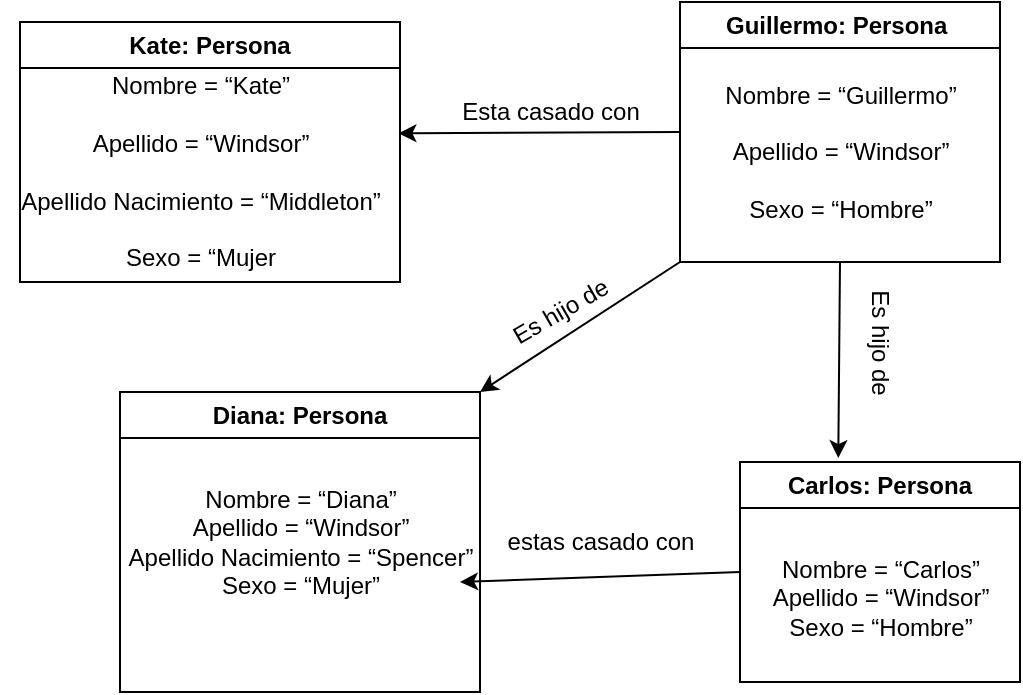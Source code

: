 <mxfile>
    <diagram id="YmmwLlJJaZqpV_K2SMWK" name="Page-1">
        <mxGraphModel dx="832" dy="563" grid="1" gridSize="10" guides="1" tooltips="1" connect="1" arrows="1" fold="1" page="1" pageScale="1" pageWidth="850" pageHeight="1100" math="0" shadow="0">
            <root>
                <mxCell id="0"/>
                <mxCell id="1" parent="0"/>
                <mxCell id="2" value="Kate: Persona" style="swimlane;whiteSpace=wrap;html=1;" vertex="1" parent="1">
                    <mxGeometry x="120" y="90" width="190" height="130" as="geometry"/>
                </mxCell>
                <mxCell id="3" value="Nombre = “Kate”&lt;br/&gt;&lt;br&gt;Apellido = “Windsor”&lt;br/&gt;&lt;br&gt;Apellido Nacimiento = “Middleton”&lt;br/&gt;&lt;br&gt;Sexo = “Mujer" style="text;html=1;align=center;verticalAlign=middle;resizable=0;points=[];autosize=1;strokeColor=none;fillColor=none;" vertex="1" parent="2">
                    <mxGeometry x="-10" y="20" width="200" height="110" as="geometry"/>
                </mxCell>
                <mxCell id="8" style="edgeStyle=none;html=1;exitX=0;exitY=0.5;exitDx=0;exitDy=0;entryX=0.996;entryY=0.324;entryDx=0;entryDy=0;entryPerimeter=0;" edge="1" parent="1" source="5" target="3">
                    <mxGeometry relative="1" as="geometry"/>
                </mxCell>
                <mxCell id="13" style="edgeStyle=none;html=1;exitX=0.5;exitY=1;exitDx=0;exitDy=0;entryX=0.351;entryY=-0.018;entryDx=0;entryDy=0;entryPerimeter=0;" edge="1" parent="1" source="5" target="11">
                    <mxGeometry relative="1" as="geometry"/>
                </mxCell>
                <mxCell id="17" style="edgeStyle=none;html=1;exitX=0;exitY=1;exitDx=0;exitDy=0;entryX=1;entryY=0;entryDx=0;entryDy=0;" edge="1" parent="1" source="5" target="15">
                    <mxGeometry relative="1" as="geometry"/>
                </mxCell>
                <mxCell id="5" value="Guillermo: Persona&amp;nbsp;" style="swimlane;whiteSpace=wrap;html=1;" vertex="1" parent="1">
                    <mxGeometry x="450" y="80" width="160" height="130" as="geometry"/>
                </mxCell>
                <mxCell id="6" value="Nombre = “Guillermo”&lt;br/&gt;&lt;br&gt;Apellido = “Windsor”&lt;br/&gt;&lt;br&gt;Sexo = “Hombre”&lt;br/&gt;" style="text;html=1;align=center;verticalAlign=middle;resizable=0;points=[];autosize=1;strokeColor=none;fillColor=none;" vertex="1" parent="5">
                    <mxGeometry x="10" y="30" width="140" height="90" as="geometry"/>
                </mxCell>
                <mxCell id="9" value="Esta casado con" style="text;html=1;align=center;verticalAlign=middle;resizable=0;points=[];autosize=1;strokeColor=none;fillColor=none;" vertex="1" parent="1">
                    <mxGeometry x="330" y="120" width="110" height="30" as="geometry"/>
                </mxCell>
                <mxCell id="18" style="edgeStyle=none;html=1;exitX=0;exitY=0.5;exitDx=0;exitDy=0;entryX=0.9;entryY=0.786;entryDx=0;entryDy=0;entryPerimeter=0;" edge="1" parent="1" source="11" target="16">
                    <mxGeometry relative="1" as="geometry"/>
                </mxCell>
                <mxCell id="11" value="Carlos: Persona&lt;br/&gt;" style="swimlane;whiteSpace=wrap;html=1;" vertex="1" parent="1">
                    <mxGeometry x="480" y="310" width="140" height="110" as="geometry"/>
                </mxCell>
                <mxCell id="12" value="Nombre = “Carlos”&lt;br/&gt;Apellido = “Windsor”&lt;br/&gt;Sexo = “Hombre”&lt;br/&gt;&lt;br&gt;" style="text;html=1;align=center;verticalAlign=middle;resizable=0;points=[];autosize=1;strokeColor=none;fillColor=none;" vertex="1" parent="11">
                    <mxGeometry x="5" y="40" width="130" height="70" as="geometry"/>
                </mxCell>
                <mxCell id="14" value="Es hijo de" style="text;html=1;align=center;verticalAlign=middle;resizable=0;points=[];autosize=1;strokeColor=none;fillColor=none;rotation=90;" vertex="1" parent="1">
                    <mxGeometry x="510" y="235" width="80" height="30" as="geometry"/>
                </mxCell>
                <mxCell id="15" value="Diana: Persona" style="swimlane;whiteSpace=wrap;html=1;" vertex="1" parent="1">
                    <mxGeometry x="170" y="275" width="180" height="150" as="geometry"/>
                </mxCell>
                <mxCell id="16" value="Nombre = “Diana”&lt;br/&gt;Apellido = “Windsor”&lt;br/&gt;Apellido Nacimiento = “Spencer”&lt;br/&gt;Sexo = “Mujer”&lt;br&gt;" style="text;html=1;align=center;verticalAlign=middle;resizable=0;points=[];autosize=1;strokeColor=none;fillColor=none;" vertex="1" parent="1">
                    <mxGeometry x="160" y="315" width="200" height="70" as="geometry"/>
                </mxCell>
                <mxCell id="19" value="estas casado con&lt;br&gt;" style="text;html=1;align=center;verticalAlign=middle;resizable=0;points=[];autosize=1;strokeColor=none;fillColor=none;" vertex="1" parent="1">
                    <mxGeometry x="350" y="335" width="120" height="30" as="geometry"/>
                </mxCell>
                <mxCell id="20" value="Es hijo de" style="text;html=1;align=center;verticalAlign=middle;resizable=0;points=[];autosize=1;strokeColor=none;fillColor=none;rotation=-30;" vertex="1" parent="1">
                    <mxGeometry x="350" y="220" width="80" height="30" as="geometry"/>
                </mxCell>
            </root>
        </mxGraphModel>
    </diagram>
</mxfile>